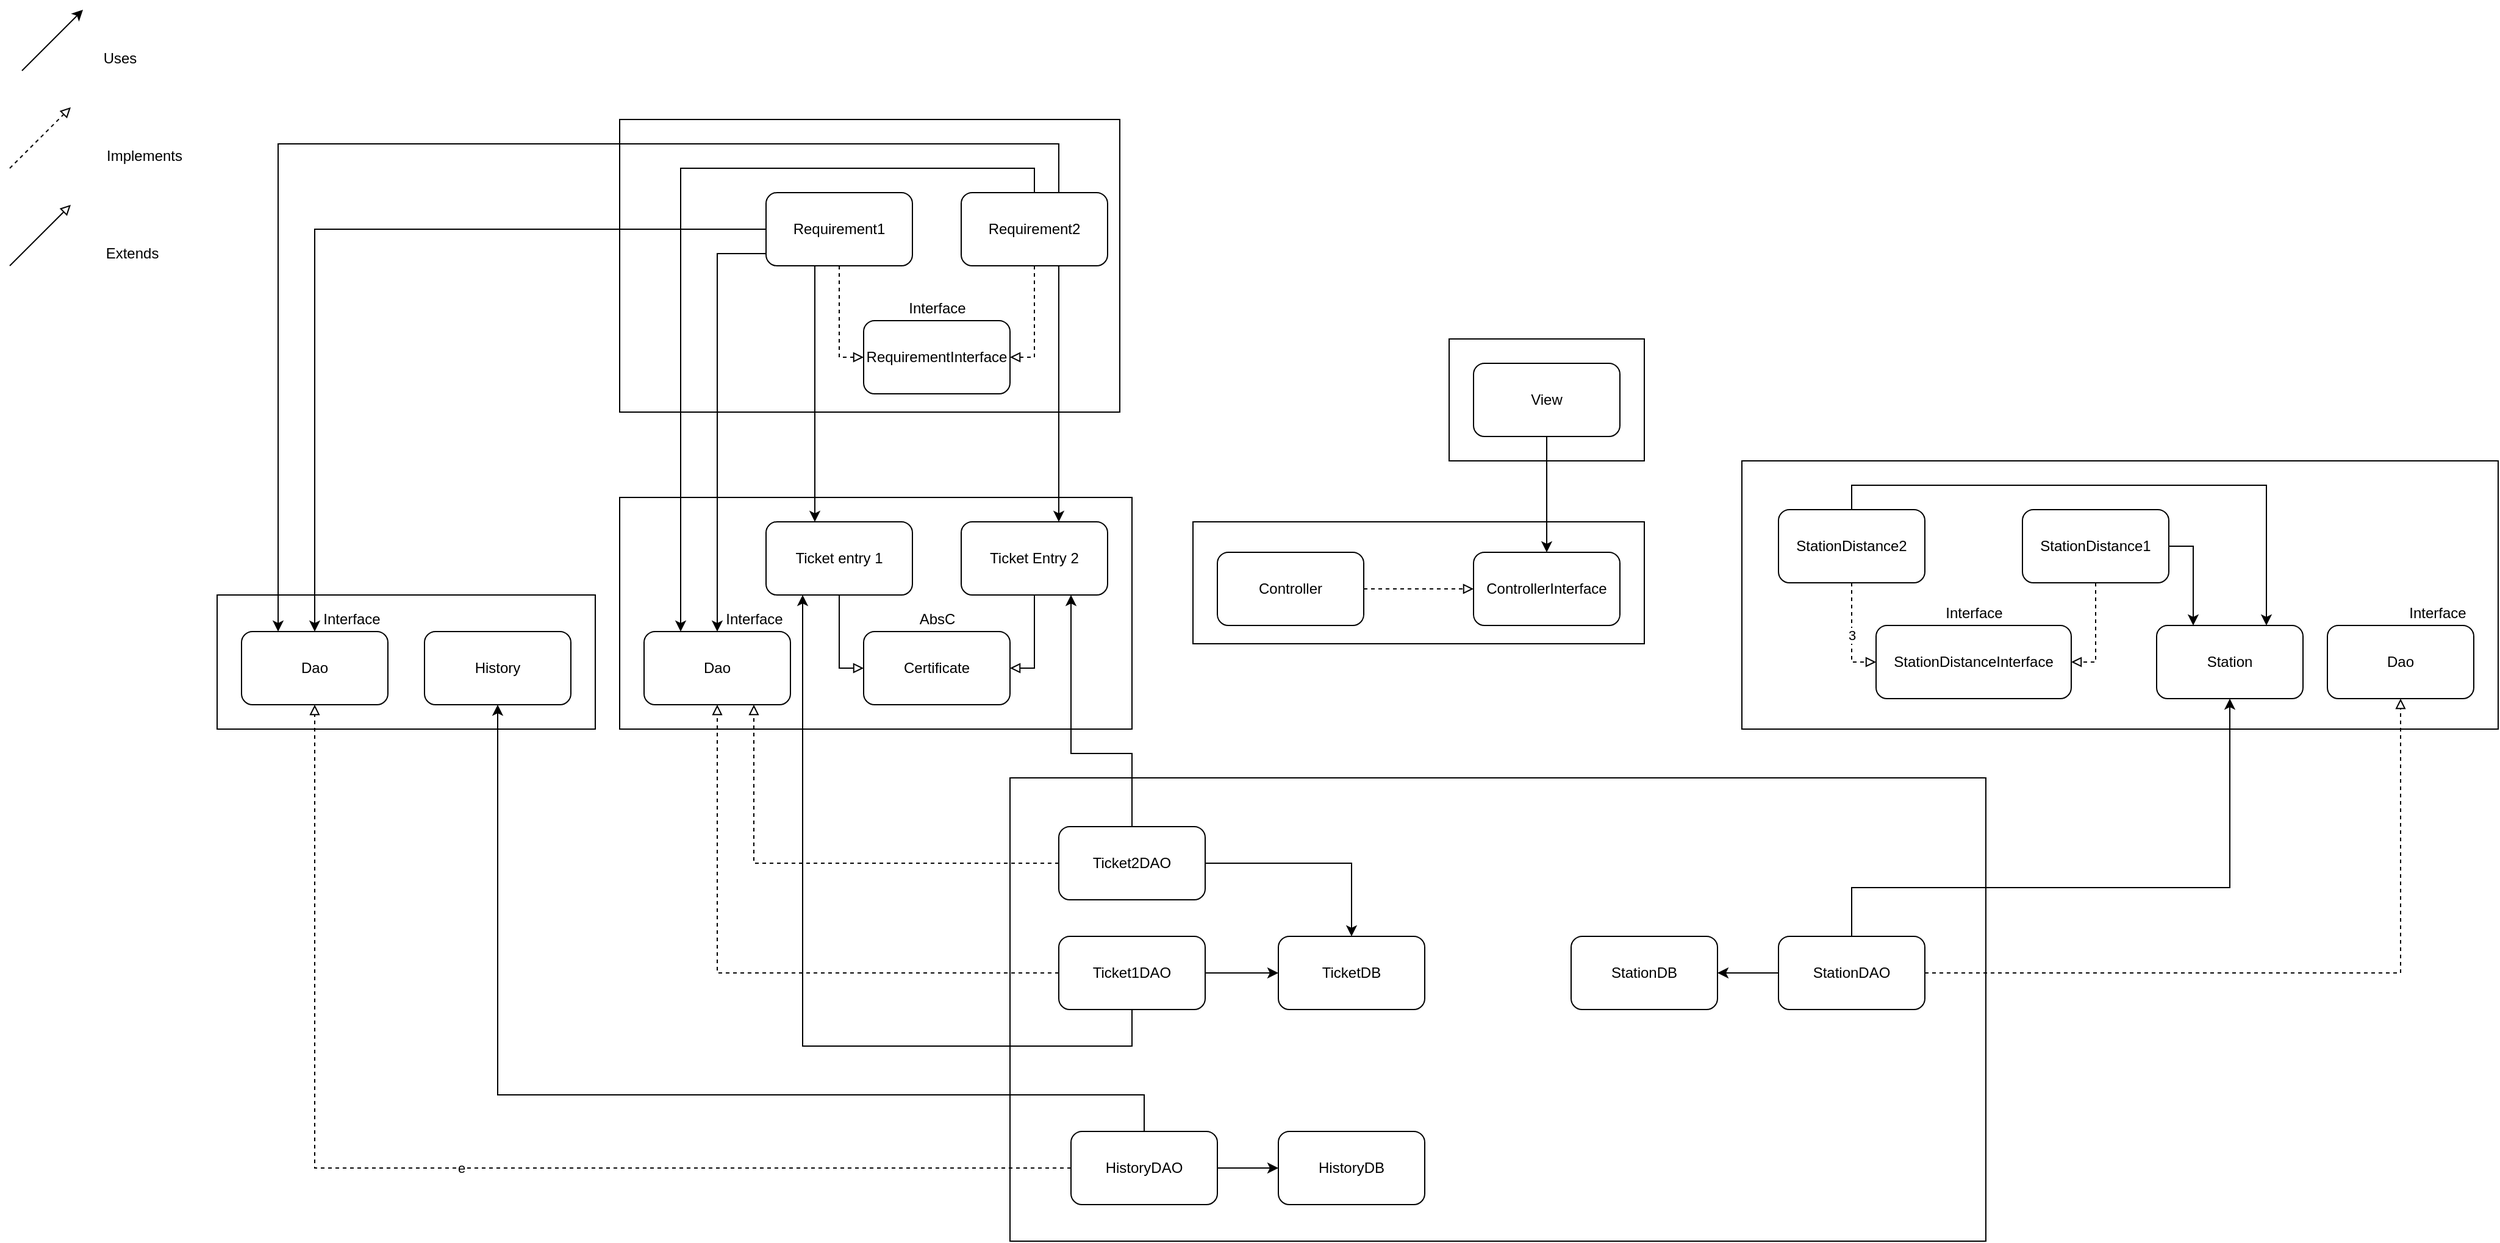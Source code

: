 <mxfile version="12.6.4" type="device"><diagram id="wCqT9ULWUr52XDbW0qeR" name="Page-1"><mxGraphModel dx="3264" dy="874" grid="1" gridSize="10" guides="1" tooltips="1" connect="1" arrows="1" fold="1" page="1" pageScale="1" pageWidth="850" pageHeight="1100" math="0" shadow="0"><root><mxCell id="0"/><mxCell id="1" parent="0"/><mxCell id="5Wcoslq02Rz4p-jHEb1j-1" value="" style="endArrow=classic;html=1;" parent="1" edge="1"><mxGeometry width="50" height="50" relative="1" as="geometry"><mxPoint x="-1290" y="100" as="sourcePoint"/><mxPoint x="-1240" y="50" as="targetPoint"/></mxGeometry></mxCell><mxCell id="5Wcoslq02Rz4p-jHEb1j-2" value="" style="endArrow=block;html=1;dashed=1;endFill=0;" parent="1" edge="1"><mxGeometry width="50" height="50" relative="1" as="geometry"><mxPoint x="-1300" y="180" as="sourcePoint"/><mxPoint x="-1250" y="130" as="targetPoint"/></mxGeometry></mxCell><mxCell id="5Wcoslq02Rz4p-jHEb1j-5" value="" style="endArrow=block;html=1;endFill=0;" parent="1" edge="1"><mxGeometry width="50" height="50" relative="1" as="geometry"><mxPoint x="-1300" y="260" as="sourcePoint"/><mxPoint x="-1250" y="210" as="targetPoint"/></mxGeometry></mxCell><mxCell id="5Wcoslq02Rz4p-jHEb1j-6" value="Uses" style="text;html=1;align=center;verticalAlign=middle;resizable=0;points=[];autosize=1;" parent="1" vertex="1"><mxGeometry x="-1230" y="80" width="40" height="20" as="geometry"/></mxCell><mxCell id="5Wcoslq02Rz4p-jHEb1j-7" value="Implements" style="text;html=1;align=center;verticalAlign=middle;resizable=0;points=[];autosize=1;" parent="1" vertex="1"><mxGeometry x="-1230" y="160" width="80" height="20" as="geometry"/></mxCell><mxCell id="5Wcoslq02Rz4p-jHEb1j-8" value="Extends" style="text;html=1;align=center;verticalAlign=middle;resizable=0;points=[];autosize=1;" parent="1" vertex="1"><mxGeometry x="-1230" y="240" width="60" height="20" as="geometry"/></mxCell><mxCell id="mssuyMoqpMiyVgogPdie-2" value="" style="rounded=0;whiteSpace=wrap;html=1;" vertex="1" parent="1"><mxGeometry x="-800" y="450" width="420" height="190" as="geometry"/></mxCell><mxCell id="mssuyMoqpMiyVgogPdie-3" value="Certificate" style="rounded=1;whiteSpace=wrap;html=1;" vertex="1" parent="1"><mxGeometry x="-600" y="560" width="120" height="60" as="geometry"/></mxCell><mxCell id="mssuyMoqpMiyVgogPdie-8" style="edgeStyle=orthogonalEdgeStyle;rounded=0;orthogonalLoop=1;jettySize=auto;html=1;entryX=0;entryY=0.5;entryDx=0;entryDy=0;endArrow=block;endFill=0;" edge="1" parent="1" source="mssuyMoqpMiyVgogPdie-4" target="mssuyMoqpMiyVgogPdie-3"><mxGeometry relative="1" as="geometry"/></mxCell><mxCell id="mssuyMoqpMiyVgogPdie-4" value="Ticket entry 1" style="rounded=1;whiteSpace=wrap;html=1;" vertex="1" parent="1"><mxGeometry x="-680" y="470" width="120" height="60" as="geometry"/></mxCell><mxCell id="mssuyMoqpMiyVgogPdie-10" style="edgeStyle=orthogonalEdgeStyle;rounded=0;orthogonalLoop=1;jettySize=auto;html=1;entryX=1;entryY=0.5;entryDx=0;entryDy=0;endArrow=block;endFill=0;" edge="1" parent="1" source="mssuyMoqpMiyVgogPdie-5" target="mssuyMoqpMiyVgogPdie-3"><mxGeometry relative="1" as="geometry"/></mxCell><mxCell id="mssuyMoqpMiyVgogPdie-5" value="Ticket Entry 2" style="rounded=1;whiteSpace=wrap;html=1;" vertex="1" parent="1"><mxGeometry x="-520" y="470" width="120" height="60" as="geometry"/></mxCell><mxCell id="mssuyMoqpMiyVgogPdie-6" value="AbsC" style="text;html=1;align=center;verticalAlign=middle;resizable=0;points=[];autosize=1;" vertex="1" parent="1"><mxGeometry x="-560" y="540" width="40" height="20" as="geometry"/></mxCell><mxCell id="mssuyMoqpMiyVgogPdie-11" value="Dao" style="rounded=1;whiteSpace=wrap;html=1;" vertex="1" parent="1"><mxGeometry x="-780" y="560" width="120" height="60" as="geometry"/></mxCell><mxCell id="mssuyMoqpMiyVgogPdie-12" value="" style="rounded=0;whiteSpace=wrap;html=1;" vertex="1" parent="1"><mxGeometry x="-480" y="680" width="800" height="380" as="geometry"/></mxCell><mxCell id="mssuyMoqpMiyVgogPdie-13" value="TicketDB" style="rounded=1;whiteSpace=wrap;html=1;" vertex="1" parent="1"><mxGeometry x="-260" y="810" width="120" height="60" as="geometry"/></mxCell><mxCell id="mssuyMoqpMiyVgogPdie-17" style="edgeStyle=orthogonalEdgeStyle;rounded=0;orthogonalLoop=1;jettySize=auto;html=1;entryX=0.75;entryY=1;entryDx=0;entryDy=0;endArrow=block;endFill=0;dashed=1;" edge="1" parent="1" source="mssuyMoqpMiyVgogPdie-14" target="mssuyMoqpMiyVgogPdie-11"><mxGeometry relative="1" as="geometry"/></mxCell><mxCell id="mssuyMoqpMiyVgogPdie-19" style="edgeStyle=orthogonalEdgeStyle;rounded=0;orthogonalLoop=1;jettySize=auto;html=1;entryX=0.5;entryY=0;entryDx=0;entryDy=0;endArrow=classic;endFill=1;" edge="1" parent="1" source="mssuyMoqpMiyVgogPdie-14" target="mssuyMoqpMiyVgogPdie-13"><mxGeometry relative="1" as="geometry"/></mxCell><mxCell id="mssuyMoqpMiyVgogPdie-21" style="edgeStyle=orthogonalEdgeStyle;rounded=0;orthogonalLoop=1;jettySize=auto;html=1;entryX=0.75;entryY=1;entryDx=0;entryDy=0;endArrow=classic;endFill=1;" edge="1" parent="1" source="mssuyMoqpMiyVgogPdie-14" target="mssuyMoqpMiyVgogPdie-5"><mxGeometry relative="1" as="geometry"><Array as="points"><mxPoint x="-380" y="660"/><mxPoint x="-430" y="660"/></Array></mxGeometry></mxCell><mxCell id="mssuyMoqpMiyVgogPdie-14" value="Ticket2DAO" style="rounded=1;whiteSpace=wrap;html=1;" vertex="1" parent="1"><mxGeometry x="-440" y="720" width="120" height="60" as="geometry"/></mxCell><mxCell id="mssuyMoqpMiyVgogPdie-18" style="edgeStyle=orthogonalEdgeStyle;rounded=0;orthogonalLoop=1;jettySize=auto;html=1;entryX=0.5;entryY=1;entryDx=0;entryDy=0;dashed=1;endArrow=block;endFill=0;" edge="1" parent="1" source="mssuyMoqpMiyVgogPdie-15" target="mssuyMoqpMiyVgogPdie-11"><mxGeometry relative="1" as="geometry"/></mxCell><mxCell id="mssuyMoqpMiyVgogPdie-20" style="edgeStyle=orthogonalEdgeStyle;rounded=0;orthogonalLoop=1;jettySize=auto;html=1;endArrow=classic;endFill=1;" edge="1" parent="1" source="mssuyMoqpMiyVgogPdie-15" target="mssuyMoqpMiyVgogPdie-13"><mxGeometry relative="1" as="geometry"/></mxCell><mxCell id="mssuyMoqpMiyVgogPdie-22" style="edgeStyle=orthogonalEdgeStyle;rounded=0;orthogonalLoop=1;jettySize=auto;html=1;entryX=0.25;entryY=1;entryDx=0;entryDy=0;endArrow=classic;endFill=1;" edge="1" parent="1" source="mssuyMoqpMiyVgogPdie-15" target="mssuyMoqpMiyVgogPdie-4"><mxGeometry relative="1" as="geometry"><Array as="points"><mxPoint x="-380" y="900"/><mxPoint x="-650" y="900"/></Array></mxGeometry></mxCell><mxCell id="mssuyMoqpMiyVgogPdie-15" value="Ticket1DAO" style="rounded=1;whiteSpace=wrap;html=1;" vertex="1" parent="1"><mxGeometry x="-440" y="810" width="120" height="60" as="geometry"/></mxCell><mxCell id="mssuyMoqpMiyVgogPdie-23" value="" style="rounded=0;whiteSpace=wrap;html=1;" vertex="1" parent="1"><mxGeometry x="-1130" y="530" width="310" height="110" as="geometry"/></mxCell><mxCell id="mssuyMoqpMiyVgogPdie-24" style="edgeStyle=orthogonalEdgeStyle;rounded=0;orthogonalLoop=1;jettySize=auto;html=1;exitX=0.5;exitY=1;exitDx=0;exitDy=0;endArrow=classic;endFill=1;" edge="1" parent="1" source="mssuyMoqpMiyVgogPdie-3" target="mssuyMoqpMiyVgogPdie-3"><mxGeometry relative="1" as="geometry"/></mxCell><mxCell id="mssuyMoqpMiyVgogPdie-25" value="History" style="rounded=1;whiteSpace=wrap;html=1;" vertex="1" parent="1"><mxGeometry x="-960" y="560" width="120" height="60" as="geometry"/></mxCell><mxCell id="mssuyMoqpMiyVgogPdie-26" value="Dao" style="rounded=1;whiteSpace=wrap;html=1;" vertex="1" parent="1"><mxGeometry x="-1110" y="560" width="120" height="60" as="geometry"/></mxCell><mxCell id="mssuyMoqpMiyVgogPdie-29" style="edgeStyle=orthogonalEdgeStyle;rounded=0;orthogonalLoop=1;jettySize=auto;html=1;endArrow=classic;endFill=1;exitX=0.5;exitY=0;exitDx=0;exitDy=0;" edge="1" parent="1" source="mssuyMoqpMiyVgogPdie-28" target="mssuyMoqpMiyVgogPdie-25"><mxGeometry relative="1" as="geometry"><Array as="points"><mxPoint x="-370" y="940"/><mxPoint x="-900" y="940"/></Array></mxGeometry></mxCell><mxCell id="mssuyMoqpMiyVgogPdie-30" value="e" style="edgeStyle=orthogonalEdgeStyle;rounded=0;orthogonalLoop=1;jettySize=auto;html=1;entryX=0.5;entryY=1;entryDx=0;entryDy=0;endArrow=block;endFill=0;dashed=1;" edge="1" parent="1" source="mssuyMoqpMiyVgogPdie-28" target="mssuyMoqpMiyVgogPdie-26"><mxGeometry relative="1" as="geometry"/></mxCell><mxCell id="mssuyMoqpMiyVgogPdie-32" style="edgeStyle=orthogonalEdgeStyle;rounded=0;orthogonalLoop=1;jettySize=auto;html=1;entryX=0;entryY=0.5;entryDx=0;entryDy=0;endArrow=classic;endFill=1;" edge="1" parent="1" source="mssuyMoqpMiyVgogPdie-28" target="mssuyMoqpMiyVgogPdie-31"><mxGeometry relative="1" as="geometry"/></mxCell><mxCell id="mssuyMoqpMiyVgogPdie-28" value="HistoryDAO" style="rounded=1;whiteSpace=wrap;html=1;" vertex="1" parent="1"><mxGeometry x="-430" y="970" width="120" height="60" as="geometry"/></mxCell><mxCell id="mssuyMoqpMiyVgogPdie-31" value="HistoryDB" style="rounded=1;whiteSpace=wrap;html=1;" vertex="1" parent="1"><mxGeometry x="-260" y="970" width="120" height="60" as="geometry"/></mxCell><mxCell id="mssuyMoqpMiyVgogPdie-33" value="" style="rounded=0;whiteSpace=wrap;html=1;" vertex="1" parent="1"><mxGeometry x="-800" y="140" width="410" height="240" as="geometry"/></mxCell><mxCell id="mssuyMoqpMiyVgogPdie-34" value="" style="rounded=0;whiteSpace=wrap;html=1;" vertex="1" parent="1"><mxGeometry x="120" y="420" width="620" height="220" as="geometry"/></mxCell><mxCell id="mssuyMoqpMiyVgogPdie-35" value="RequirementInterface" style="rounded=1;whiteSpace=wrap;html=1;" vertex="1" parent="1"><mxGeometry x="-600" y="305" width="120" height="60" as="geometry"/></mxCell><mxCell id="mssuyMoqpMiyVgogPdie-36" value="Interface" style="text;html=1;align=center;verticalAlign=middle;resizable=0;points=[];autosize=1;" vertex="1" parent="1"><mxGeometry x="-720" y="540" width="60" height="20" as="geometry"/></mxCell><mxCell id="mssuyMoqpMiyVgogPdie-37" value="Interface" style="text;html=1;align=center;verticalAlign=middle;resizable=0;points=[];autosize=1;" vertex="1" parent="1"><mxGeometry x="-1050" y="540" width="60" height="20" as="geometry"/></mxCell><mxCell id="mssuyMoqpMiyVgogPdie-38" value="Interface" style="text;html=1;align=center;verticalAlign=middle;resizable=0;points=[];autosize=1;" vertex="1" parent="1"><mxGeometry x="-570" y="285" width="60" height="20" as="geometry"/></mxCell><mxCell id="mssuyMoqpMiyVgogPdie-39" value="StationDistanceInterface" style="rounded=1;whiteSpace=wrap;html=1;" vertex="1" parent="1"><mxGeometry x="230" y="555" width="160" height="60" as="geometry"/></mxCell><mxCell id="mssuyMoqpMiyVgogPdie-40" value="Interface" style="text;html=1;align=center;verticalAlign=middle;resizable=0;points=[];autosize=1;" vertex="1" parent="1"><mxGeometry x="280" y="535" width="60" height="20" as="geometry"/></mxCell><mxCell id="mssuyMoqpMiyVgogPdie-43" style="edgeStyle=orthogonalEdgeStyle;rounded=0;orthogonalLoop=1;jettySize=auto;html=1;entryX=1;entryY=0.5;entryDx=0;entryDy=0;endArrow=block;endFill=0;dashed=1;" edge="1" parent="1" source="mssuyMoqpMiyVgogPdie-42" target="mssuyMoqpMiyVgogPdie-35"><mxGeometry relative="1" as="geometry"/></mxCell><mxCell id="mssuyMoqpMiyVgogPdie-47" style="edgeStyle=orthogonalEdgeStyle;rounded=0;orthogonalLoop=1;jettySize=auto;html=1;endArrow=classic;endFill=1;" edge="1" parent="1" source="mssuyMoqpMiyVgogPdie-42"><mxGeometry relative="1" as="geometry"><mxPoint x="-440" y="470" as="targetPoint"/><Array as="points"><mxPoint x="-440" y="470"/></Array></mxGeometry></mxCell><mxCell id="mssuyMoqpMiyVgogPdie-51" style="edgeStyle=orthogonalEdgeStyle;rounded=0;orthogonalLoop=1;jettySize=auto;html=1;entryX=0.25;entryY=0;entryDx=0;entryDy=0;endArrow=classic;endFill=1;" edge="1" parent="1" source="mssuyMoqpMiyVgogPdie-42" target="mssuyMoqpMiyVgogPdie-11"><mxGeometry relative="1" as="geometry"><Array as="points"><mxPoint x="-460" y="180"/><mxPoint x="-750" y="180"/></Array></mxGeometry></mxCell><mxCell id="mssuyMoqpMiyVgogPdie-55" style="edgeStyle=orthogonalEdgeStyle;rounded=0;orthogonalLoop=1;jettySize=auto;html=1;entryX=0.25;entryY=0;entryDx=0;entryDy=0;endArrow=classic;endFill=1;" edge="1" parent="1" source="mssuyMoqpMiyVgogPdie-42" target="mssuyMoqpMiyVgogPdie-26"><mxGeometry relative="1" as="geometry"><Array as="points"><mxPoint x="-440" y="160"/><mxPoint x="-1080" y="160"/></Array></mxGeometry></mxCell><mxCell id="mssuyMoqpMiyVgogPdie-42" value="Requirement2" style="rounded=1;whiteSpace=wrap;html=1;" vertex="1" parent="1"><mxGeometry x="-520" y="200" width="120" height="60" as="geometry"/></mxCell><mxCell id="mssuyMoqpMiyVgogPdie-45" style="edgeStyle=orthogonalEdgeStyle;rounded=0;orthogonalLoop=1;jettySize=auto;html=1;entryX=0;entryY=0.5;entryDx=0;entryDy=0;endArrow=block;endFill=0;dashed=1;" edge="1" parent="1" source="mssuyMoqpMiyVgogPdie-44" target="mssuyMoqpMiyVgogPdie-35"><mxGeometry relative="1" as="geometry"/></mxCell><mxCell id="mssuyMoqpMiyVgogPdie-46" style="edgeStyle=orthogonalEdgeStyle;rounded=0;orthogonalLoop=1;jettySize=auto;html=1;endArrow=classic;endFill=1;" edge="1" parent="1" source="mssuyMoqpMiyVgogPdie-44" target="mssuyMoqpMiyVgogPdie-4"><mxGeometry relative="1" as="geometry"><Array as="points"><mxPoint x="-640" y="330"/><mxPoint x="-640" y="330"/></Array></mxGeometry></mxCell><mxCell id="mssuyMoqpMiyVgogPdie-50" style="edgeStyle=orthogonalEdgeStyle;rounded=0;orthogonalLoop=1;jettySize=auto;html=1;entryX=0.5;entryY=0;entryDx=0;entryDy=0;endArrow=classic;endFill=1;" edge="1" parent="1" source="mssuyMoqpMiyVgogPdie-44" target="mssuyMoqpMiyVgogPdie-11"><mxGeometry relative="1" as="geometry"><Array as="points"><mxPoint x="-720" y="250"/></Array></mxGeometry></mxCell><mxCell id="mssuyMoqpMiyVgogPdie-53" style="edgeStyle=orthogonalEdgeStyle;rounded=0;orthogonalLoop=1;jettySize=auto;html=1;entryX=0.5;entryY=0;entryDx=0;entryDy=0;endArrow=classic;endFill=1;" edge="1" parent="1" source="mssuyMoqpMiyVgogPdie-44" target="mssuyMoqpMiyVgogPdie-26"><mxGeometry relative="1" as="geometry"/></mxCell><mxCell id="mssuyMoqpMiyVgogPdie-44" value="Requirement1" style="rounded=1;whiteSpace=wrap;html=1;" vertex="1" parent="1"><mxGeometry x="-680" y="200" width="120" height="60" as="geometry"/></mxCell><mxCell id="mssuyMoqpMiyVgogPdie-56" value="StationDB" style="rounded=1;whiteSpace=wrap;html=1;" vertex="1" parent="1"><mxGeometry x="-20" y="810" width="120" height="60" as="geometry"/></mxCell><mxCell id="mssuyMoqpMiyVgogPdie-58" style="edgeStyle=orthogonalEdgeStyle;rounded=0;orthogonalLoop=1;jettySize=auto;html=1;entryX=1;entryY=0.5;entryDx=0;entryDy=0;endArrow=classic;endFill=1;" edge="1" parent="1" source="mssuyMoqpMiyVgogPdie-57" target="mssuyMoqpMiyVgogPdie-56"><mxGeometry relative="1" as="geometry"/></mxCell><mxCell id="mssuyMoqpMiyVgogPdie-62" style="edgeStyle=orthogonalEdgeStyle;rounded=0;orthogonalLoop=1;jettySize=auto;html=1;entryX=0.5;entryY=1;entryDx=0;entryDy=0;endArrow=block;endFill=0;dashed=1;" edge="1" parent="1" source="mssuyMoqpMiyVgogPdie-57" target="mssuyMoqpMiyVgogPdie-59"><mxGeometry relative="1" as="geometry"/></mxCell><mxCell id="mssuyMoqpMiyVgogPdie-64" style="edgeStyle=orthogonalEdgeStyle;rounded=0;orthogonalLoop=1;jettySize=auto;html=1;entryX=0.5;entryY=1;entryDx=0;entryDy=0;endArrow=classic;endFill=1;" edge="1" parent="1" source="mssuyMoqpMiyVgogPdie-57" target="mssuyMoqpMiyVgogPdie-63"><mxGeometry relative="1" as="geometry"><Array as="points"><mxPoint x="210" y="770"/><mxPoint x="520" y="770"/></Array></mxGeometry></mxCell><mxCell id="mssuyMoqpMiyVgogPdie-57" value="StationDAO" style="rounded=1;whiteSpace=wrap;html=1;" vertex="1" parent="1"><mxGeometry x="150" y="810" width="120" height="60" as="geometry"/></mxCell><mxCell id="mssuyMoqpMiyVgogPdie-59" value="Dao" style="rounded=1;whiteSpace=wrap;html=1;" vertex="1" parent="1"><mxGeometry x="600" y="555" width="120" height="60" as="geometry"/></mxCell><mxCell id="mssuyMoqpMiyVgogPdie-61" value="Interface" style="text;html=1;align=center;verticalAlign=middle;resizable=0;points=[];autosize=1;" vertex="1" parent="1"><mxGeometry x="660" y="535" width="60" height="20" as="geometry"/></mxCell><mxCell id="mssuyMoqpMiyVgogPdie-63" value="Station" style="rounded=1;whiteSpace=wrap;html=1;" vertex="1" parent="1"><mxGeometry x="460" y="555" width="120" height="60" as="geometry"/></mxCell><mxCell id="mssuyMoqpMiyVgogPdie-70" style="edgeStyle=orthogonalEdgeStyle;rounded=0;orthogonalLoop=1;jettySize=auto;html=1;entryX=1;entryY=0.5;entryDx=0;entryDy=0;endArrow=block;endFill=0;dashed=1;" edge="1" parent="1" source="mssuyMoqpMiyVgogPdie-66" target="mssuyMoqpMiyVgogPdie-39"><mxGeometry relative="1" as="geometry"/></mxCell><mxCell id="mssuyMoqpMiyVgogPdie-73" style="edgeStyle=orthogonalEdgeStyle;rounded=0;orthogonalLoop=1;jettySize=auto;html=1;entryX=0.25;entryY=0;entryDx=0;entryDy=0;endArrow=classic;endFill=1;" edge="1" parent="1" source="mssuyMoqpMiyVgogPdie-66" target="mssuyMoqpMiyVgogPdie-63"><mxGeometry relative="1" as="geometry"><Array as="points"><mxPoint x="490" y="490"/></Array></mxGeometry></mxCell><mxCell id="mssuyMoqpMiyVgogPdie-66" value="StationDistance1" style="rounded=1;whiteSpace=wrap;html=1;" vertex="1" parent="1"><mxGeometry x="350" y="460" width="120" height="60" as="geometry"/></mxCell><mxCell id="mssuyMoqpMiyVgogPdie-71" value="3" style="edgeStyle=orthogonalEdgeStyle;rounded=0;orthogonalLoop=1;jettySize=auto;html=1;entryX=0;entryY=0.5;entryDx=0;entryDy=0;endArrow=block;endFill=0;dashed=1;" edge="1" parent="1" source="mssuyMoqpMiyVgogPdie-67" target="mssuyMoqpMiyVgogPdie-39"><mxGeometry relative="1" as="geometry"/></mxCell><mxCell id="mssuyMoqpMiyVgogPdie-74" style="edgeStyle=orthogonalEdgeStyle;rounded=0;orthogonalLoop=1;jettySize=auto;html=1;entryX=0.75;entryY=0;entryDx=0;entryDy=0;endArrow=classic;endFill=1;" edge="1" parent="1" source="mssuyMoqpMiyVgogPdie-67" target="mssuyMoqpMiyVgogPdie-63"><mxGeometry relative="1" as="geometry"><Array as="points"><mxPoint x="210" y="440"/><mxPoint x="550" y="440"/></Array></mxGeometry></mxCell><mxCell id="mssuyMoqpMiyVgogPdie-67" value="StationDistance2" style="rounded=1;whiteSpace=wrap;html=1;" vertex="1" parent="1"><mxGeometry x="150" y="460" width="120" height="60" as="geometry"/></mxCell><mxCell id="mssuyMoqpMiyVgogPdie-75" value="" style="rounded=0;whiteSpace=wrap;html=1;" vertex="1" parent="1"><mxGeometry x="-330" y="470" width="370" height="100" as="geometry"/></mxCell><mxCell id="mssuyMoqpMiyVgogPdie-81" style="edgeStyle=orthogonalEdgeStyle;rounded=0;orthogonalLoop=1;jettySize=auto;html=1;entryX=0;entryY=0.5;entryDx=0;entryDy=0;endArrow=block;endFill=0;dashed=1;" edge="1" parent="1" source="mssuyMoqpMiyVgogPdie-76" target="mssuyMoqpMiyVgogPdie-77"><mxGeometry relative="1" as="geometry"/></mxCell><mxCell id="mssuyMoqpMiyVgogPdie-76" value="Controller" style="rounded=1;whiteSpace=wrap;html=1;" vertex="1" parent="1"><mxGeometry x="-310" y="495" width="120" height="60" as="geometry"/></mxCell><mxCell id="mssuyMoqpMiyVgogPdie-77" value="ControllerInterface" style="rounded=1;whiteSpace=wrap;html=1;" vertex="1" parent="1"><mxGeometry x="-100" y="495" width="120" height="60" as="geometry"/></mxCell><mxCell id="mssuyMoqpMiyVgogPdie-82" value="" style="rounded=0;whiteSpace=wrap;html=1;" vertex="1" parent="1"><mxGeometry x="-120" y="320" width="160" height="100" as="geometry"/></mxCell><mxCell id="mssuyMoqpMiyVgogPdie-84" style="edgeStyle=orthogonalEdgeStyle;rounded=0;orthogonalLoop=1;jettySize=auto;html=1;entryX=0.5;entryY=0;entryDx=0;entryDy=0;endArrow=classic;endFill=1;" edge="1" parent="1" source="mssuyMoqpMiyVgogPdie-83" target="mssuyMoqpMiyVgogPdie-77"><mxGeometry relative="1" as="geometry"/></mxCell><mxCell id="mssuyMoqpMiyVgogPdie-83" value="View" style="rounded=1;whiteSpace=wrap;html=1;" vertex="1" parent="1"><mxGeometry x="-100" y="340" width="120" height="60" as="geometry"/></mxCell></root></mxGraphModel></diagram></mxfile>